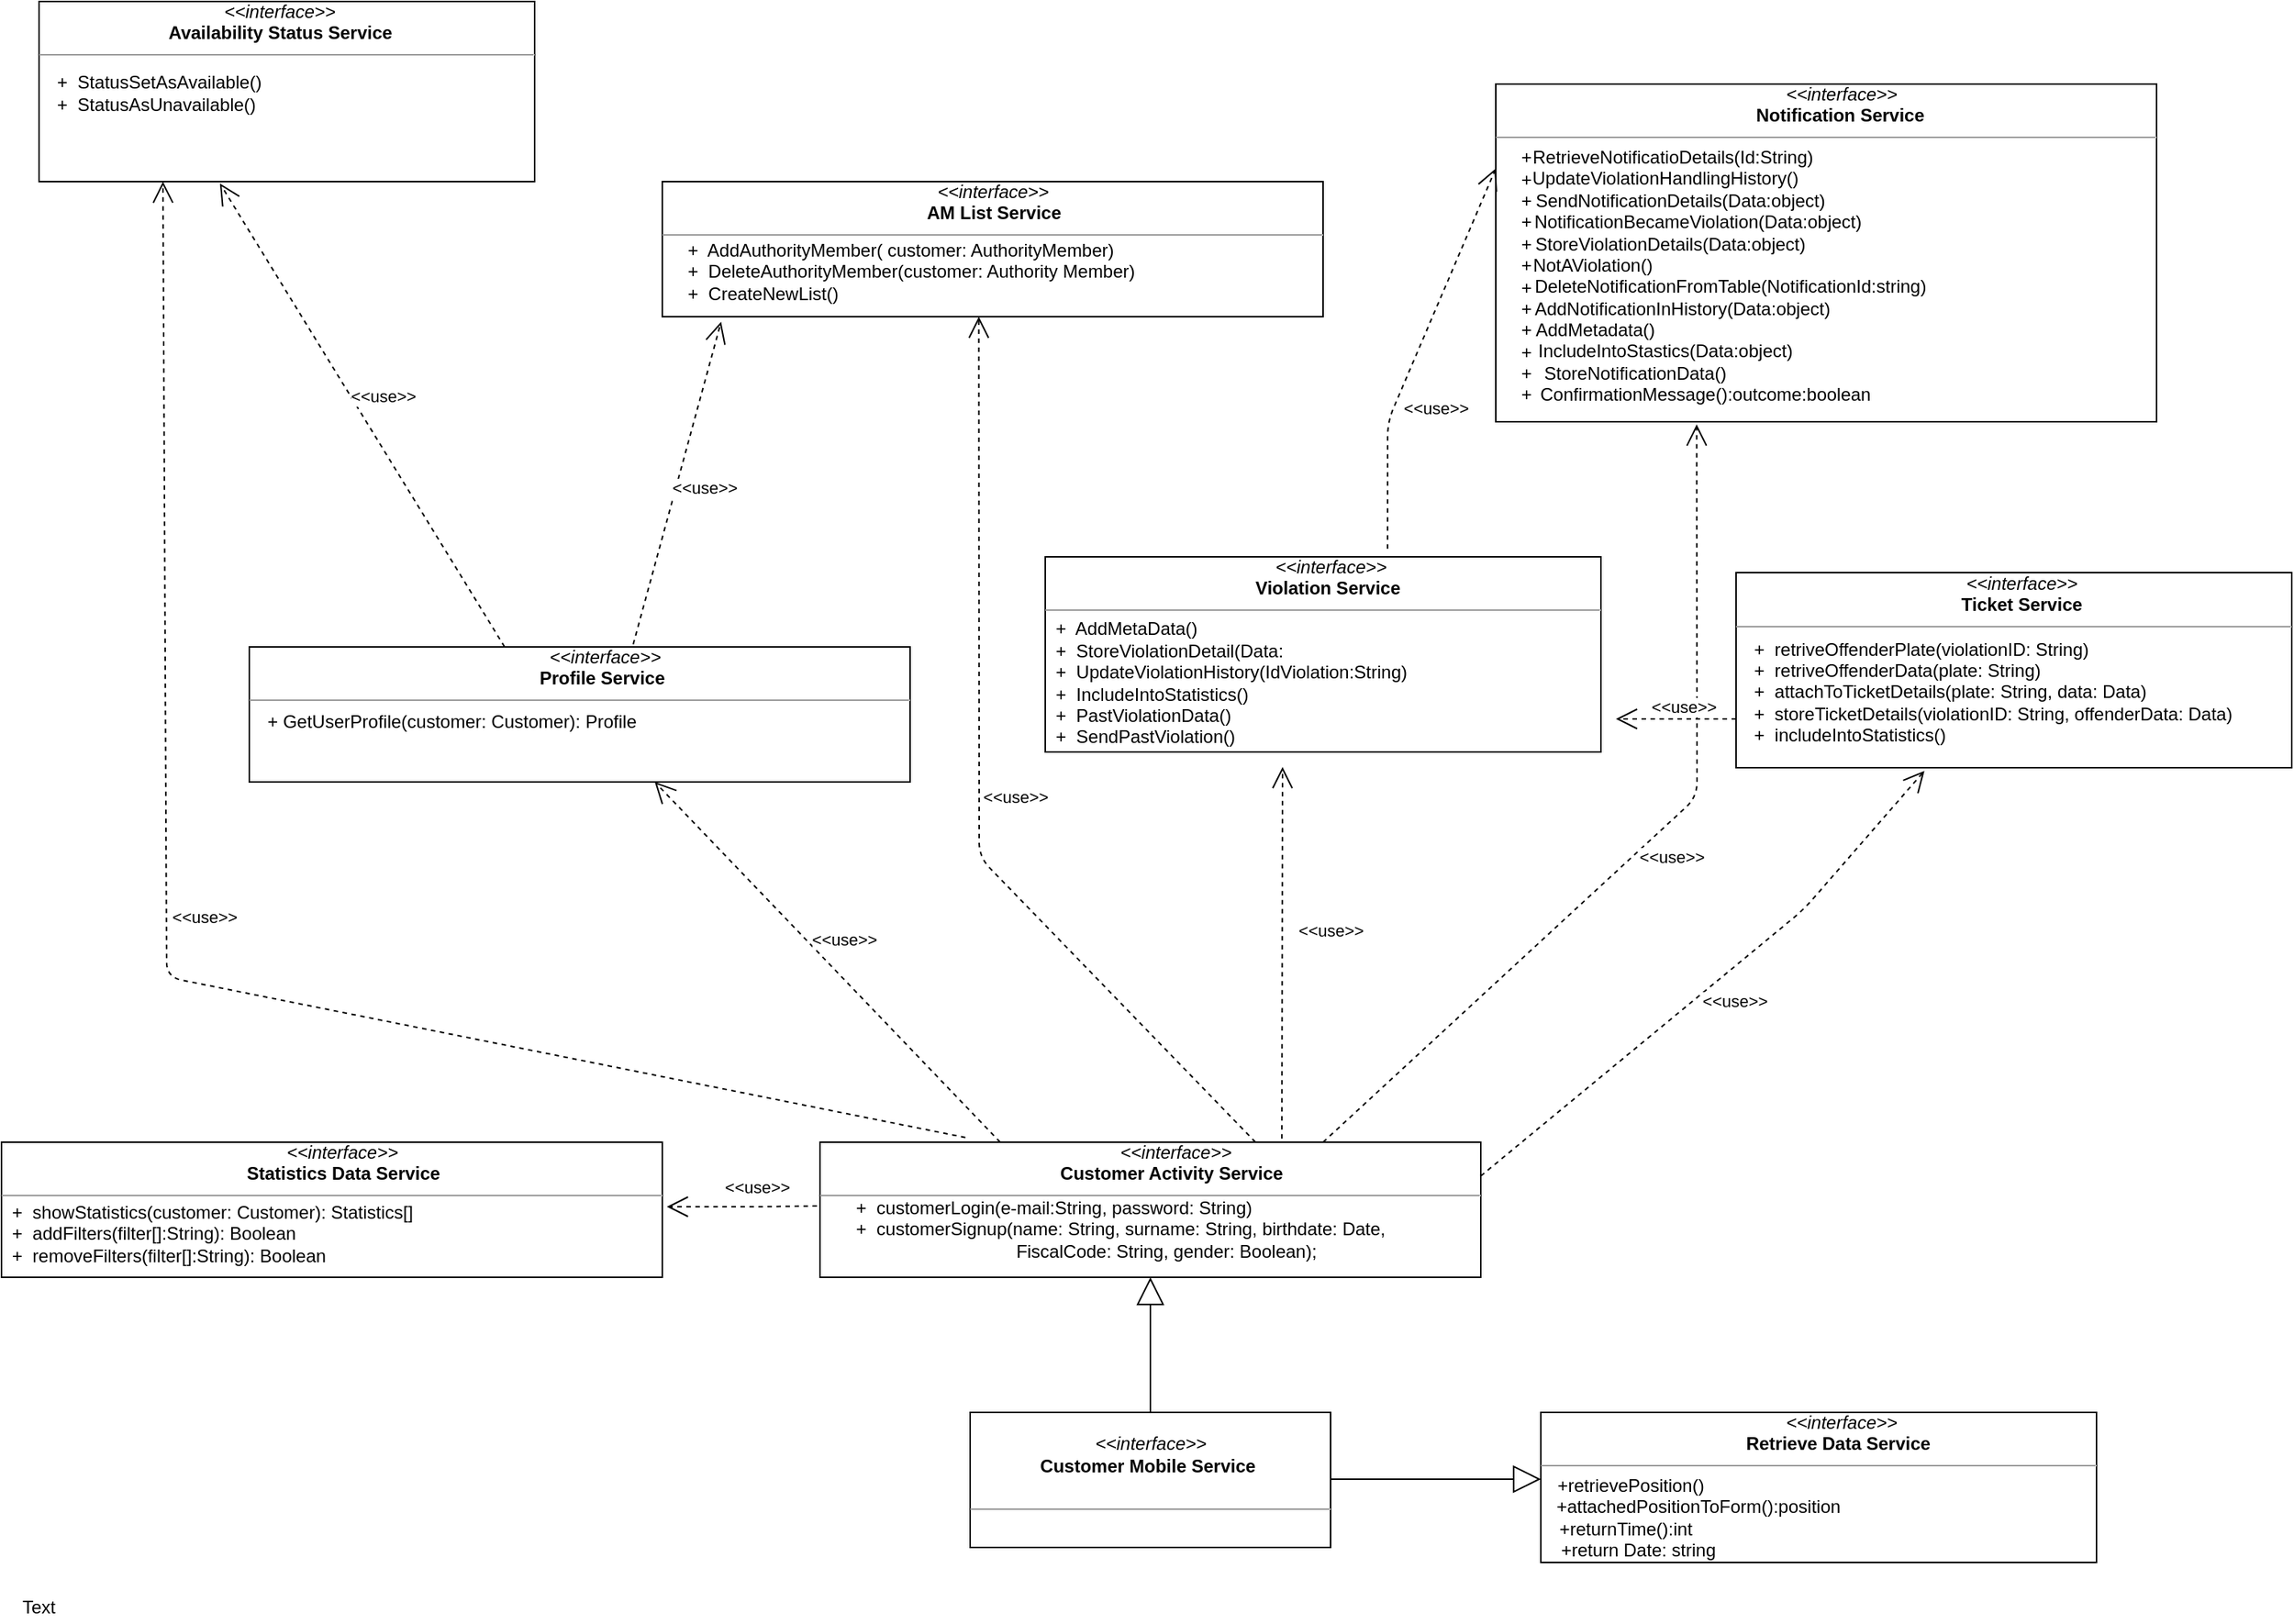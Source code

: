 <mxfile version="12.3.8" type="github" pages="1">
  <diagram id="hzT-zJf1bn0pm19XCcxd" name="Page-1">
    <mxGraphModel dx="530" dy="310" grid="1" gridSize="10" guides="1" tooltips="1" connect="1" arrows="1" fold="1" page="1" pageScale="1" pageWidth="1600" pageHeight="1200" math="0" shadow="0">
      <root>
        <mxCell id="0"/>
        <mxCell id="1" parent="0"/>
        <mxCell id="95mRrkvfIjW2nH1ZT1EB-5" value="&lt;div&gt;&lt;i&gt;&amp;nbsp;&amp;nbsp;&amp;nbsp;&amp;nbsp;&amp;nbsp;&amp;nbsp;&amp;nbsp;&amp;nbsp;&amp;nbsp;&amp;nbsp;&amp;nbsp;&amp;nbsp;&amp;nbsp;&amp;nbsp;&amp;nbsp;&amp;nbsp;&amp;nbsp;&amp;nbsp; &amp;nbsp; &amp;nbsp; &lt;br&gt;&lt;/i&gt;&lt;/div&gt;&lt;div&gt;&lt;i&gt;&amp;nbsp; &amp;nbsp; &amp;nbsp; &amp;nbsp; &amp;nbsp; &amp;nbsp; &amp;nbsp; &amp;nbsp; &amp;nbsp; &amp;nbsp; &amp;nbsp; &amp;nbsp;&amp;nbsp; &amp;lt;&amp;lt;interface&amp;gt;&amp;gt;&lt;/i&gt;&lt;/div&gt;&lt;div&gt;&lt;b&gt;&amp;nbsp;&amp;nbsp;&amp;nbsp;&amp;nbsp;&amp;nbsp;&amp;nbsp;&amp;nbsp;&amp;nbsp;&amp;nbsp;&amp;nbsp;&amp;nbsp;&amp;nbsp;&amp;nbsp; Customer Mobile Service&lt;/b&gt;&lt;br&gt;&lt;/div&gt;&lt;br&gt;&lt;hr size=&quot;1&quot;&gt;" style="verticalAlign=top;align=left;overflow=fill;fontSize=12;fontFamily=Helvetica;html=1;" parent="1" vertex="1">
          <mxGeometry x="670" y="1020" width="240" height="90" as="geometry"/>
        </mxCell>
        <mxCell id="95mRrkvfIjW2nH1ZT1EB-6" value="" style="endArrow=block;endSize=16;endFill=0;html=1;exitX=0.5;exitY=0;exitDx=0;exitDy=0;" parent="1" source="95mRrkvfIjW2nH1ZT1EB-5" target="95mRrkvfIjW2nH1ZT1EB-7" edge="1">
          <mxGeometry width="160" relative="1" as="geometry">
            <mxPoint x="560" y="640" as="sourcePoint"/>
            <mxPoint x="560" y="560" as="targetPoint"/>
          </mxGeometry>
        </mxCell>
        <mxCell id="95mRrkvfIjW2nH1ZT1EB-7" value="&lt;div&gt;&lt;i&gt;&amp;nbsp;&amp;nbsp;&amp;nbsp;&amp;nbsp;&amp;nbsp;&amp;nbsp;&amp;nbsp;&amp;nbsp;&amp;nbsp;&amp;nbsp;&amp;nbsp;&amp;nbsp;&amp;nbsp;&amp;nbsp;&amp;nbsp;&amp;nbsp;&amp;nbsp;&amp;nbsp;&amp;nbsp;&amp;nbsp;&amp;nbsp;&amp;nbsp;&amp;nbsp;&amp;nbsp;&amp;nbsp;&amp;nbsp;&amp;nbsp;&amp;nbsp;&amp;nbsp;&amp;nbsp;&amp;nbsp;&amp;nbsp;&amp;nbsp;&amp;nbsp;&amp;nbsp;&amp;nbsp;&amp;nbsp;&amp;nbsp;&amp;nbsp;&amp;nbsp;&amp;nbsp;&amp;nbsp;&amp;nbsp;&amp;nbsp; &amp;nbsp; &amp;nbsp; &amp;nbsp; &amp;nbsp; &amp;nbsp;&amp;nbsp; &amp;nbsp;&amp;nbsp;&amp;nbsp; &amp;lt;&amp;lt;interface&amp;gt;&amp;gt;&lt;/i&gt;&lt;/div&gt;&lt;div&gt;&lt;b&gt;&amp;nbsp;&amp;nbsp;&amp;nbsp;&amp;nbsp;&amp;nbsp;&amp;nbsp;&amp;nbsp;&amp;nbsp;&amp;nbsp;&amp;nbsp;&amp;nbsp;&amp;nbsp;&amp;nbsp;&amp;nbsp;&amp;nbsp;&amp;nbsp;&amp;nbsp;&amp;nbsp;&amp;nbsp;&amp;nbsp;&amp;nbsp;&amp;nbsp;&amp;nbsp;&amp;nbsp;&amp;nbsp;&amp;nbsp;&amp;nbsp;&amp;nbsp;&amp;nbsp;&amp;nbsp;&amp;nbsp;&amp;nbsp;&amp;nbsp;&amp;nbsp;&amp;nbsp;&amp;nbsp;&amp;nbsp;&amp;nbsp;&amp;nbsp;&amp;nbsp;&amp;nbsp;&amp;nbsp;&amp;nbsp;&amp;nbsp;&amp;nbsp;&amp;nbsp;&amp;nbsp; Customer Activity Service&lt;/b&gt;&lt;/div&gt;&lt;hr size=&quot;1&quot;&gt;" style="verticalAlign=top;align=left;overflow=fill;fontSize=12;fontFamily=Helvetica;html=1;" parent="1" vertex="1">
          <mxGeometry x="570" y="840" width="440" height="90" as="geometry"/>
        </mxCell>
        <mxCell id="95mRrkvfIjW2nH1ZT1EB-11" value="&lt;div align=&quot;left&quot;&gt;+&amp;nbsp; customerLogin(e-mail:String, password: String)&lt;/div&gt;&lt;div align=&quot;left&quot;&gt;+&amp;nbsp; customerSignup(name: String, surname: String, birthdate: Date,&amp;nbsp;&amp;nbsp; &lt;br&gt;&lt;/div&gt;&lt;div align=&quot;left&quot;&gt;&amp;nbsp;&amp;nbsp;&amp;nbsp;&amp;nbsp;&amp;nbsp;&amp;nbsp;&amp;nbsp;&amp;nbsp;&amp;nbsp;&amp;nbsp;&amp;nbsp;&amp;nbsp;&amp;nbsp;&amp;nbsp;&amp;nbsp;&amp;nbsp;&amp;nbsp;&amp;nbsp;&amp;nbsp;&amp;nbsp;&amp;nbsp;&amp;nbsp;&amp;nbsp;&amp;nbsp;&amp;nbsp;&amp;nbsp;&amp;nbsp;&amp;nbsp;&amp;nbsp;&amp;nbsp;&amp;nbsp; FiscalCode: String, gender: Boolean);&lt;br&gt;&lt;/div&gt;" style="text;html=1;strokeColor=none;fillColor=none;align=left;verticalAlign=middle;whiteSpace=wrap;rounded=0;" parent="1" vertex="1">
          <mxGeometry x="592" y="888" width="420" height="20" as="geometry"/>
        </mxCell>
        <mxCell id="95mRrkvfIjW2nH1ZT1EB-12" value="&amp;lt;&amp;lt;use&amp;gt;&amp;gt;" style="endArrow=open;endSize=12;dashed=1;html=1;" parent="1" edge="1">
          <mxGeometry x="0.019" y="-18" width="160" relative="1" as="geometry">
            <mxPoint x="690" y="840" as="sourcePoint"/>
            <mxPoint x="460" y="600" as="targetPoint"/>
            <mxPoint as="offset"/>
          </mxGeometry>
        </mxCell>
        <mxCell id="95mRrkvfIjW2nH1ZT1EB-14" value="&lt;div&gt;&lt;i&gt;&amp;nbsp;&amp;nbsp;&amp;nbsp;&amp;nbsp;&amp;nbsp;&amp;nbsp;&amp;nbsp;&amp;nbsp;&amp;nbsp;&amp;nbsp;&amp;nbsp;&amp;nbsp;&amp;nbsp;&amp;nbsp;&amp;nbsp;&amp;nbsp;&amp;nbsp;&amp;nbsp;&amp;nbsp;&amp;nbsp;&amp;nbsp;&amp;nbsp;&amp;nbsp;&amp;nbsp;&amp;nbsp;&amp;nbsp;&amp;nbsp;&amp;nbsp;&amp;nbsp;&amp;nbsp;&amp;nbsp;&amp;nbsp;&amp;nbsp;&amp;nbsp;&amp;nbsp;&amp;nbsp;&amp;nbsp;&amp;nbsp;&amp;nbsp;&amp;nbsp;&amp;nbsp;&amp;nbsp;&amp;nbsp;&amp;nbsp;&amp;nbsp;&amp;nbsp;&amp;nbsp;&amp;nbsp;&amp;nbsp;&amp;nbsp;&amp;nbsp;&amp;nbsp;&amp;nbsp;&amp;nbsp;&amp;nbsp;&amp;nbsp;&amp;nbsp;&amp;nbsp;&amp;nbsp; &amp;lt;&amp;lt;interface&amp;gt;&amp;gt;&lt;/i&gt;&lt;/div&gt;&lt;div&gt;&lt;b&gt;&amp;nbsp;&amp;nbsp;&amp;nbsp;&amp;nbsp;&amp;nbsp;&amp;nbsp;&amp;nbsp;&amp;nbsp;&amp;nbsp;&amp;nbsp;&amp;nbsp;&amp;nbsp;&amp;nbsp;&amp;nbsp;&amp;nbsp;&amp;nbsp;&amp;nbsp;&amp;nbsp;&amp;nbsp;&amp;nbsp;&amp;nbsp;&amp;nbsp;&amp;nbsp;&amp;nbsp;&amp;nbsp;&amp;nbsp;&amp;nbsp;&amp;nbsp;&amp;nbsp;&amp;nbsp;&amp;nbsp;&amp;nbsp;&amp;nbsp;&amp;nbsp;&amp;nbsp;&amp;nbsp;&amp;nbsp;&amp;nbsp;&amp;nbsp;&amp;nbsp;&amp;nbsp;&amp;nbsp;&amp;nbsp;&amp;nbsp;&amp;nbsp;&amp;nbsp;&amp;nbsp;&amp;nbsp;&amp;nbsp;&amp;nbsp;&amp;nbsp;&amp;nbsp;&amp;nbsp;&amp;nbsp;&amp;nbsp;&amp;nbsp;&amp;nbsp; Profile Service&lt;br&gt;&lt;/b&gt;&lt;/div&gt;&lt;hr size=&quot;1&quot;&gt;" style="verticalAlign=top;align=left;overflow=fill;fontSize=12;fontFamily=Helvetica;html=1;" parent="1" vertex="1">
          <mxGeometry x="190" y="510" width="440" height="90" as="geometry"/>
        </mxCell>
        <mxCell id="95mRrkvfIjW2nH1ZT1EB-16" value="+ GetUserProfile(customer: Customer): Profile" style="text;html=1;strokeColor=none;fillColor=none;align=center;verticalAlign=middle;whiteSpace=wrap;rounded=0;" parent="1" vertex="1">
          <mxGeometry x="130" y="550" width="390" height="20" as="geometry"/>
        </mxCell>
        <mxCell id="95mRrkvfIjW2nH1ZT1EB-17" value="&amp;lt;&amp;lt;use&amp;gt;&amp;gt;" style="endArrow=open;endSize=12;dashed=1;html=1;exitX=0.581;exitY=-0.019;exitDx=0;exitDy=0;exitPerimeter=0;entryX=0.089;entryY=1.038;entryDx=0;entryDy=0;entryPerimeter=0;" parent="1" source="95mRrkvfIjW2nH1ZT1EB-14" target="95mRrkvfIjW2nH1ZT1EB-18" edge="1">
          <mxGeometry x="0.019" y="-18" width="160" relative="1" as="geometry">
            <mxPoint x="480" y="500" as="sourcePoint"/>
            <mxPoint x="610" y="380" as="targetPoint"/>
            <mxPoint as="offset"/>
          </mxGeometry>
        </mxCell>
        <mxCell id="95mRrkvfIjW2nH1ZT1EB-18" value="&lt;div&gt;&lt;i&gt;&amp;nbsp;&amp;nbsp;&amp;nbsp;&amp;nbsp;&amp;nbsp;&amp;nbsp;&amp;nbsp;&amp;nbsp;&amp;nbsp;&amp;nbsp;&amp;nbsp;&amp;nbsp;&amp;nbsp;&amp;nbsp;&amp;nbsp;&amp;nbsp;&amp;nbsp;&amp;nbsp;&amp;nbsp;&amp;nbsp;&amp;nbsp;&amp;nbsp;&amp;nbsp;&amp;nbsp;&amp;nbsp;&amp;nbsp;&amp;nbsp;&amp;nbsp;&amp;nbsp;&amp;nbsp;&amp;nbsp;&amp;nbsp;&amp;nbsp;&amp;nbsp;&amp;nbsp;&amp;nbsp;&amp;nbsp;&amp;nbsp;&amp;nbsp;&amp;nbsp;&amp;nbsp;&amp;nbsp;&amp;nbsp;&amp;nbsp;&amp;nbsp;&amp;nbsp;&amp;nbsp;&amp;nbsp;&amp;nbsp;&amp;nbsp;&amp;nbsp;&amp;nbsp;&amp;nbsp;&amp;nbsp; &amp;lt;&amp;lt;interface&amp;gt;&amp;gt;&lt;/i&gt;&lt;/div&gt;&lt;div&gt;&lt;b&gt;&amp;nbsp;&amp;nbsp;&amp;nbsp;&amp;nbsp;&amp;nbsp;&amp;nbsp;&amp;nbsp;&amp;nbsp;&amp;nbsp;&amp;nbsp;&amp;nbsp;&amp;nbsp;&amp;nbsp;&amp;nbsp;&amp;nbsp;&amp;nbsp;&amp;nbsp;&amp;nbsp;&amp;nbsp;&amp;nbsp;&amp;nbsp;&amp;nbsp;&amp;nbsp;&amp;nbsp;&amp;nbsp;&amp;nbsp;&amp;nbsp;&amp;nbsp;&amp;nbsp;&amp;nbsp;&amp;nbsp;&amp;nbsp;&amp;nbsp;&amp;nbsp;&amp;nbsp;&amp;nbsp;&amp;nbsp;&amp;nbsp;&amp;nbsp;&amp;nbsp;&amp;nbsp;&amp;nbsp;&amp;nbsp;&amp;nbsp;&amp;nbsp;&amp;nbsp;&amp;nbsp;&amp;nbsp;&amp;nbsp;&amp;nbsp;&amp;nbsp;&amp;nbsp; AM List Service&lt;br&gt;&lt;/b&gt;&lt;/div&gt;&lt;hr size=&quot;1&quot;&gt;" style="verticalAlign=top;align=left;overflow=fill;fontSize=12;fontFamily=Helvetica;html=1;" parent="1" vertex="1">
          <mxGeometry x="465" y="200" width="440" height="90" as="geometry"/>
        </mxCell>
        <mxCell id="95mRrkvfIjW2nH1ZT1EB-19" value="&amp;lt;&amp;lt;use&amp;gt;&amp;gt;" style="endArrow=open;endSize=12;dashed=1;html=1;entryX=0.479;entryY=1;entryDx=0;entryDy=0;entryPerimeter=0;" parent="1" target="95mRrkvfIjW2nH1ZT1EB-18" edge="1">
          <mxGeometry x="-0.153" y="-47" width="160" relative="1" as="geometry">
            <mxPoint x="860" y="840" as="sourcePoint"/>
            <mxPoint x="630" y="599.5" as="targetPoint"/>
            <mxPoint x="-23" y="-40" as="offset"/>
            <Array as="points">
              <mxPoint x="676" y="650"/>
            </Array>
          </mxGeometry>
        </mxCell>
        <mxCell id="95mRrkvfIjW2nH1ZT1EB-21" value="&lt;div align=&quot;left&quot;&gt;+&amp;nbsp; AddAuthorityMember( customer: AuthorityMember)&lt;/div&gt;&lt;div align=&quot;left&quot;&gt;+&amp;nbsp; DeleteAuthorityMember(customer: Authority Member)&lt;/div&gt;&lt;div align=&quot;left&quot;&gt;+&amp;nbsp; CreateNewList()&amp;nbsp;&amp;nbsp;&amp;nbsp;&amp;nbsp;&amp;nbsp;&amp;nbsp;&amp;nbsp;&amp;nbsp;&amp;nbsp;&amp;nbsp;&amp;nbsp;&amp;nbsp;&amp;nbsp;&amp;nbsp;&amp;nbsp;&amp;nbsp;&amp;nbsp;&amp;nbsp;&amp;nbsp;&amp;nbsp;&amp;nbsp;&amp;nbsp;&amp;nbsp;&amp;nbsp;&amp;nbsp;&amp;nbsp;&amp;nbsp;&amp;nbsp;&amp;nbsp;&amp;nbsp;&amp;nbsp;&amp;nbsp;&amp;nbsp;&amp;nbsp;&amp;nbsp;&amp;nbsp;&amp;nbsp;&amp;nbsp;&amp;nbsp;&amp;nbsp;&amp;nbsp;&amp;nbsp;&amp;nbsp;&amp;nbsp;&amp;nbsp;&amp;nbsp;&amp;nbsp;&amp;nbsp;&amp;nbsp;&amp;nbsp;&amp;nbsp;&amp;nbsp;&amp;nbsp; &lt;br&gt; &lt;/div&gt;" style="text;html=1;strokeColor=none;fillColor=none;align=left;verticalAlign=middle;whiteSpace=wrap;rounded=0;" parent="1" vertex="1">
          <mxGeometry x="480" y="240" width="350" height="40" as="geometry"/>
        </mxCell>
        <mxCell id="95mRrkvfIjW2nH1ZT1EB-22" value="&amp;lt;&amp;lt;use&amp;gt;&amp;gt;" style="endArrow=open;endSize=12;dashed=1;html=1;entryX=0.304;entryY=1.008;entryDx=0;entryDy=0;entryPerimeter=0;" parent="1" target="95mRrkvfIjW2nH1ZT1EB-23" edge="1">
          <mxGeometry x="0.019" y="-18" width="160" relative="1" as="geometry">
            <mxPoint x="905" y="840" as="sourcePoint"/>
            <mxPoint x="960" y="600" as="targetPoint"/>
            <mxPoint as="offset"/>
            <Array as="points">
              <mxPoint x="1154" y="610"/>
            </Array>
          </mxGeometry>
        </mxCell>
        <mxCell id="95mRrkvfIjW2nH1ZT1EB-23" value="&lt;div&gt;&lt;i&gt;&amp;nbsp;&amp;nbsp;&amp;nbsp;&amp;nbsp;&amp;nbsp;&amp;nbsp;&amp;nbsp;&amp;nbsp;&amp;nbsp;&amp;nbsp;&amp;nbsp;&amp;nbsp;&amp;nbsp;&amp;nbsp;&amp;nbsp;&amp;nbsp;&amp;nbsp;&amp;nbsp;&amp;nbsp;&amp;nbsp;&amp;nbsp;&amp;nbsp;&amp;nbsp;&amp;nbsp;&amp;nbsp;&amp;nbsp;&amp;nbsp;&amp;nbsp;&amp;nbsp;&amp;nbsp;&amp;nbsp;&amp;nbsp;&amp;nbsp;&amp;nbsp;&amp;nbsp;&amp;nbsp;&amp;nbsp;&amp;nbsp;&amp;nbsp;&amp;nbsp;&amp;nbsp;&amp;nbsp;&amp;nbsp;&amp;nbsp;&amp;nbsp;&amp;nbsp;&amp;nbsp;&amp;nbsp;&amp;nbsp;&amp;nbsp;&amp;nbsp;&amp;nbsp;&amp;nbsp;&amp;nbsp;&amp;nbsp;&amp;nbsp;&amp;nbsp; &amp;lt;&amp;lt;interface&amp;gt;&amp;gt;&lt;/i&gt;&lt;/div&gt;&lt;div&gt;&lt;b&gt;&amp;nbsp;&amp;nbsp;&amp;nbsp;&amp;nbsp;&amp;nbsp;&amp;nbsp;&amp;nbsp;&amp;nbsp;&amp;nbsp;&amp;nbsp;&amp;nbsp;&amp;nbsp;&amp;nbsp;&amp;nbsp;&amp;nbsp;&amp;nbsp;&amp;nbsp;&amp;nbsp;&amp;nbsp;&amp;nbsp;&amp;nbsp;&amp;nbsp;&amp;nbsp;&amp;nbsp;&amp;nbsp;&amp;nbsp;&amp;nbsp;&amp;nbsp;&amp;nbsp;&amp;nbsp;&amp;nbsp;&amp;nbsp;&amp;nbsp;&amp;nbsp;&amp;nbsp;&amp;nbsp;&amp;nbsp;&amp;nbsp;&amp;nbsp;&amp;nbsp;&amp;nbsp;&amp;nbsp;&amp;nbsp;&amp;nbsp;&amp;nbsp;&amp;nbsp;&amp;nbsp;&amp;nbsp;&amp;nbsp;&amp;nbsp;&amp;nbsp; Notification Service&lt;br&gt;&lt;/b&gt;&lt;/div&gt;&lt;hr size=&quot;1&quot;&gt;" style="verticalAlign=top;align=left;overflow=fill;fontSize=12;fontFamily=Helvetica;html=1;" parent="1" vertex="1">
          <mxGeometry x="1020" y="135" width="440" height="225" as="geometry"/>
        </mxCell>
        <mxCell id="95mRrkvfIjW2nH1ZT1EB-25" value="&lt;div&gt;&amp;nbsp;&amp;nbsp; RetrieveNotificatioDetails(Id:String)&lt;/div&gt;&lt;div&gt;&amp;nbsp;&amp;nbsp; UpdateViolationHandlingHistory()&amp;nbsp;&amp;nbsp;&amp;nbsp; &lt;br&gt;&lt;/div&gt;&lt;div&gt;&amp;nbsp;&amp;nbsp;&amp;nbsp;&amp;nbsp;&amp;nbsp; SendNotificationDetails(Data:object)&lt;/div&gt;&lt;div&gt;&amp;nbsp;&amp;nbsp;&amp;nbsp;&amp;nbsp;&amp;nbsp;&amp;nbsp;&amp;nbsp;&amp;nbsp;&amp;nbsp;&amp;nbsp;&amp;nbsp;&amp;nbsp; NotificationBecameViolation(Data:object)&lt;/div&gt;&lt;div&gt;&amp;nbsp;&amp;nbsp;&amp;nbsp;&amp;nbsp;&amp;nbsp; StoreViolationDetails(Data:object)&amp;nbsp;&amp;nbsp;&amp;nbsp;&amp;nbsp; &lt;br&gt;&lt;/div&gt;&lt;div&gt;&amp;nbsp;&amp;nbsp; NotAViolation() &amp;nbsp; &amp;nbsp; &amp;nbsp; &amp;nbsp; &amp;nbsp; &amp;nbsp; &amp;nbsp; &amp;nbsp; &amp;nbsp; &amp;nbsp; &amp;nbsp; &amp;nbsp; &amp;nbsp; &amp;nbsp; &amp;nbsp;&amp;nbsp;&amp;nbsp; &lt;br&gt;&lt;/div&gt;&lt;div&gt;&amp;nbsp;&amp;nbsp;&amp;nbsp;&amp;nbsp;&amp;nbsp;&amp;nbsp;&amp;nbsp;&amp;nbsp;&amp;nbsp;&amp;nbsp;&amp;nbsp;&amp;nbsp;&amp;nbsp;&amp;nbsp;&amp;nbsp;&amp;nbsp;&amp;nbsp;&amp;nbsp;&amp;nbsp;&amp;nbsp;&amp;nbsp;&amp;nbsp;&amp;nbsp;&amp;nbsp;&amp;nbsp; DeleteNotificationFromTable(NotificationId:string) &lt;br&gt;&lt;/div&gt;&lt;div&gt;&amp;nbsp;&amp;nbsp;&amp;nbsp;&amp;nbsp;&amp;nbsp;&amp;nbsp; AddNotificationInHistory(Data:object)&lt;/div&gt;&lt;div&gt;&amp;nbsp;AddMetadata() &amp;nbsp; &amp;nbsp; &amp;nbsp; &amp;nbsp; &amp;nbsp; &amp;nbsp; &amp;nbsp; &amp;nbsp; &amp;nbsp; &amp;nbsp; &amp;nbsp; &amp;nbsp; &amp;nbsp; &amp;nbsp;&amp;nbsp; &lt;br&gt;&lt;/div&gt;&lt;div&gt;IncludeIntoStastics(Data:object)&lt;/div&gt;&lt;div&gt;StoreNotificationData() &amp;nbsp;&amp;nbsp;&amp;nbsp;&amp;nbsp;&amp;nbsp;&amp;nbsp;&amp;nbsp;&amp;nbsp;&amp;nbsp;&amp;nbsp;&amp;nbsp; &lt;br&gt;&lt;/div&gt;&lt;div&gt;&amp;nbsp;&amp;nbsp;&amp;nbsp;&amp;nbsp;&amp;nbsp;&amp;nbsp;&amp;nbsp;&amp;nbsp;&amp;nbsp;&amp;nbsp;&amp;nbsp;&amp;nbsp;&amp;nbsp;&amp;nbsp;&amp;nbsp; ConfirmationMessage():outcome:boolean&lt;br&gt;&lt;/div&gt;&lt;div&gt;&lt;br&gt;&lt;/div&gt;" style="text;html=1;strokeColor=none;fillColor=none;align=center;verticalAlign=middle;whiteSpace=wrap;rounded=0;" parent="1" vertex="1">
          <mxGeometry x="938" y="260" width="390" height="20" as="geometry"/>
        </mxCell>
        <mxCell id="95mRrkvfIjW2nH1ZT1EB-29" value="" style="endArrow=block;endSize=16;endFill=0;html=1;exitX=0.5;exitY=0;exitDx=0;exitDy=0;" parent="1" edge="1">
          <mxGeometry width="160" relative="1" as="geometry">
            <mxPoint x="909.5" y="1064.5" as="sourcePoint"/>
            <mxPoint x="1050" y="1064.5" as="targetPoint"/>
          </mxGeometry>
        </mxCell>
        <mxCell id="95mRrkvfIjW2nH1ZT1EB-30" value="&lt;div&gt;&lt;i&gt;&amp;nbsp;&amp;nbsp;&amp;nbsp;&amp;nbsp;&amp;nbsp;&amp;nbsp;&amp;nbsp;&amp;nbsp;&amp;nbsp;&amp;nbsp;&amp;nbsp;&amp;nbsp;&amp;nbsp;&amp;nbsp;&amp;nbsp;&amp;nbsp;&amp;nbsp;&amp;nbsp;&amp;nbsp;&amp;nbsp;&amp;nbsp;&amp;nbsp;&amp;nbsp;&amp;nbsp;&amp;nbsp;&amp;nbsp;&amp;nbsp;&amp;nbsp;&amp;nbsp;&amp;nbsp;&amp;nbsp;&amp;nbsp;&amp;nbsp;&amp;nbsp;&amp;nbsp;&amp;nbsp;&amp;nbsp;&amp;nbsp;&amp;nbsp;&amp;nbsp; &amp;nbsp;&amp;nbsp; &amp;nbsp;&amp;nbsp;&amp;nbsp;&amp;nbsp; &amp;lt;&amp;lt;interface&amp;gt;&amp;gt;&lt;/i&gt;&lt;/div&gt;&lt;div&gt;&lt;b&gt;&amp;nbsp;&amp;nbsp;&amp;nbsp;&amp;nbsp;&amp;nbsp;&amp;nbsp;&amp;nbsp;&amp;nbsp;&amp;nbsp;&amp;nbsp;&amp;nbsp;&amp;nbsp; &amp;nbsp; &amp;nbsp; &amp;nbsp; &amp;nbsp; &amp;nbsp; &amp;nbsp;&amp;nbsp;&amp;nbsp;&amp;nbsp;&amp;nbsp;&amp;nbsp;&amp;nbsp;&amp;nbsp;&amp;nbsp;&amp;nbsp;&amp;nbsp;&amp;nbsp;&amp;nbsp;&amp;nbsp;&amp;nbsp;&amp;nbsp;&amp;nbsp; Retrieve Data Service&lt;/b&gt;&lt;/div&gt;&lt;hr size=&quot;1&quot;&gt;" style="verticalAlign=top;align=left;overflow=fill;fontSize=12;fontFamily=Helvetica;html=1;" parent="1" vertex="1">
          <mxGeometry x="1050" y="1020" width="370" height="100" as="geometry"/>
        </mxCell>
        <mxCell id="95mRrkvfIjW2nH1ZT1EB-31" value="&lt;div&gt;+retrievePosition()&amp;nbsp;&amp;nbsp;&amp;nbsp;&amp;nbsp;&amp;nbsp;&amp;nbsp;&amp;nbsp;&amp;nbsp;&amp;nbsp;&amp;nbsp;&amp;nbsp;&amp;nbsp;&amp;nbsp;&amp;nbsp;&amp;nbsp;&amp;nbsp;&amp;nbsp;&amp;nbsp;&amp;nbsp;&amp;nbsp;&amp;nbsp;&amp;nbsp;&amp;nbsp;&amp;nbsp;&amp;nbsp;&amp;nbsp;&amp;nbsp; &lt;br&gt;&lt;/div&gt;&lt;div&gt;+attachedPositionToForm():position&lt;/div&gt;&lt;div&gt;+returnTime():int&amp;nbsp;&amp;nbsp;&amp;nbsp;&amp;nbsp;&amp;nbsp;&amp;nbsp;&amp;nbsp;&amp;nbsp;&amp;nbsp;&amp;nbsp;&amp;nbsp;&amp;nbsp;&amp;nbsp;&amp;nbsp;&amp;nbsp;&amp;nbsp;&amp;nbsp;&amp;nbsp;&amp;nbsp;&amp;nbsp;&amp;nbsp;&amp;nbsp;&amp;nbsp;&amp;nbsp;&amp;nbsp;&amp;nbsp;&amp;nbsp;&amp;nbsp;&amp;nbsp; &lt;br&gt;&lt;/div&gt;&lt;div&gt;+return Date: string&amp;nbsp;&amp;nbsp;&amp;nbsp;&amp;nbsp;&amp;nbsp;&amp;nbsp;&amp;nbsp;&amp;nbsp;&amp;nbsp;&amp;nbsp;&amp;nbsp;&amp;nbsp;&amp;nbsp;&amp;nbsp;&amp;nbsp;&amp;nbsp;&amp;nbsp;&amp;nbsp;&amp;nbsp;&amp;nbsp;&amp;nbsp;&amp;nbsp;&amp;nbsp;&amp;nbsp; &lt;br&gt;&lt;/div&gt;" style="text;html=1;strokeColor=none;fillColor=none;align=center;verticalAlign=middle;whiteSpace=wrap;rounded=0;" parent="1" vertex="1">
          <mxGeometry x="990" y="1080" width="330" height="20" as="geometry"/>
        </mxCell>
        <mxCell id="95mRrkvfIjW2nH1ZT1EB-33" value="&lt;div&gt;&lt;i&gt;&amp;nbsp;&amp;nbsp;&amp;nbsp;&amp;nbsp;&amp;nbsp;&amp;nbsp;&amp;nbsp;&amp;nbsp;&amp;nbsp;&amp;nbsp;&amp;nbsp;&amp;nbsp;&amp;nbsp;&amp;nbsp;&amp;nbsp;&amp;nbsp;&amp;nbsp;&amp;nbsp;&amp;nbsp;&amp;nbsp;&amp;nbsp;&amp;nbsp;&amp;nbsp;&amp;nbsp;&amp;nbsp;&amp;nbsp;&amp;nbsp;&amp;nbsp;&amp;nbsp;&amp;nbsp;&amp;nbsp;&amp;nbsp;&amp;nbsp;&amp;nbsp;&amp;nbsp;&amp;nbsp;&amp;nbsp;&amp;nbsp;&amp;nbsp;&amp;nbsp;&amp;nbsp;&amp;nbsp;&amp;nbsp;&amp;nbsp;&amp;nbsp; &amp;lt;&amp;lt;interface&amp;gt;&amp;gt;&lt;/i&gt;&lt;/div&gt;&lt;div&gt;&lt;b&gt;&amp;nbsp;&amp;nbsp;&amp;nbsp;&amp;nbsp;&amp;nbsp;&amp;nbsp;&amp;nbsp;&amp;nbsp;&amp;nbsp;&amp;nbsp;&amp;nbsp;&amp;nbsp; &amp;nbsp; &amp;nbsp; &amp;nbsp; &amp;nbsp; &amp;nbsp; &amp;nbsp; &amp;nbsp; &amp;nbsp; &amp;nbsp; &amp;nbsp; &amp;nbsp; &amp;nbsp;&amp;nbsp; &amp;nbsp;&amp;nbsp;&amp;nbsp; Violation Service&lt;/b&gt;&lt;/div&gt;&lt;hr size=&quot;1&quot;&gt;" style="verticalAlign=top;align=left;overflow=fill;fontSize=12;fontFamily=Helvetica;html=1;" parent="1" vertex="1">
          <mxGeometry x="720" y="450" width="370" height="130" as="geometry"/>
        </mxCell>
        <mxCell id="95mRrkvfIjW2nH1ZT1EB-40" value="&amp;lt;&amp;lt;use&amp;gt;&amp;gt;" style="endArrow=open;endSize=12;dashed=1;html=1;entryX=0;entryY=0.25;entryDx=0;entryDy=0;exitX=0.616;exitY=-0.041;exitDx=0;exitDy=0;exitPerimeter=0;" parent="1" source="95mRrkvfIjW2nH1ZT1EB-33" target="95mRrkvfIjW2nH1ZT1EB-23" edge="1">
          <mxGeometry x="-0.218" y="-26" width="160" relative="1" as="geometry">
            <mxPoint x="790" y="450" as="sourcePoint"/>
            <mxPoint x="1105.12" y="151.76" as="targetPoint"/>
            <mxPoint y="-1" as="offset"/>
            <Array as="points">
              <mxPoint x="948" y="360"/>
            </Array>
          </mxGeometry>
        </mxCell>
        <mxCell id="95mRrkvfIjW2nH1ZT1EB-41" value="&lt;div align=&quot;left&quot;&gt;+&amp;nbsp; AddMetaData()&amp;nbsp;&amp;nbsp;&amp;nbsp;&amp;nbsp;&amp;nbsp;&amp;nbsp;&amp;nbsp;&amp;nbsp;&amp;nbsp;&amp;nbsp;&amp;nbsp;&amp;nbsp;&amp;nbsp;&amp;nbsp;&amp;nbsp;&amp;nbsp;&amp;nbsp;&amp;nbsp;&amp;nbsp;&amp;nbsp;&amp;nbsp;&amp;nbsp;&amp;nbsp;&amp;nbsp;&amp;nbsp;&amp;nbsp;&amp;nbsp; &lt;br&gt;&lt;/div&gt;&lt;div align=&quot;left&quot;&gt;+&amp;nbsp; StoreViolationDetail(Data:&lt;/div&gt;&lt;div align=&quot;left&quot;&gt;+&amp;nbsp; UpdateViolationHistory(IdViolation:String)&lt;/div&gt;&lt;div align=&quot;left&quot;&gt;+&amp;nbsp; IncludeIntoStatistics()&amp;nbsp;&amp;nbsp;&amp;nbsp;&amp;nbsp;&amp;nbsp;&amp;nbsp;&amp;nbsp;&amp;nbsp;&amp;nbsp;&amp;nbsp;&amp;nbsp;&amp;nbsp;&amp;nbsp;&amp;nbsp;&amp;nbsp;&amp;nbsp;&amp;nbsp;&amp;nbsp;&amp;nbsp;&amp;nbsp;&amp;nbsp;&amp;nbsp; &lt;br&gt;&lt;/div&gt;&lt;div align=&quot;left&quot;&gt;+&amp;nbsp; PastViolationData()&amp;nbsp;&amp;nbsp;&amp;nbsp;&amp;nbsp;&amp;nbsp;&amp;nbsp;&amp;nbsp;&amp;nbsp;&amp;nbsp;&amp;nbsp;&amp;nbsp;&amp;nbsp;&amp;nbsp;&amp;nbsp;&amp;nbsp;&amp;nbsp;&amp;nbsp;&amp;nbsp;&amp;nbsp;&amp;nbsp;&amp;nbsp;&amp;nbsp; &lt;br&gt;&lt;/div&gt;&lt;div align=&quot;left&quot;&gt;+&amp;nbsp; SendPastViolation() &amp;nbsp;&amp;nbsp;&amp;nbsp;&amp;nbsp;&amp;nbsp;&amp;nbsp;&amp;nbsp;&amp;nbsp;&amp;nbsp;&amp;nbsp;&amp;nbsp;&amp;nbsp;&amp;nbsp;&amp;nbsp;&amp;nbsp;&amp;nbsp;&amp;nbsp;&amp;nbsp;&amp;nbsp;&amp;nbsp; &lt;br&gt;&lt;/div&gt;" style="text;html=1;strokeColor=none;fillColor=none;align=left;verticalAlign=middle;whiteSpace=wrap;rounded=0;" parent="1" vertex="1">
          <mxGeometry x="725" y="529" width="390" height="9" as="geometry"/>
        </mxCell>
        <mxCell id="95mRrkvfIjW2nH1ZT1EB-43" value="&amp;lt;&amp;lt;use&amp;gt;&amp;gt;" style="endArrow=open;endSize=12;dashed=1;html=1;exitX=0.699;exitY=-0.026;exitDx=0;exitDy=0;exitPerimeter=0;" parent="1" source="95mRrkvfIjW2nH1ZT1EB-7" edge="1">
          <mxGeometry x="0.112" y="-32" width="160" relative="1" as="geometry">
            <mxPoint x="1080" y="820" as="sourcePoint"/>
            <mxPoint x="878" y="590" as="targetPoint"/>
            <mxPoint y="-1" as="offset"/>
          </mxGeometry>
        </mxCell>
        <mxCell id="95mRrkvfIjW2nH1ZT1EB-44" value="&lt;div&gt;&lt;i&gt;&amp;nbsp;&amp;nbsp;&amp;nbsp;&amp;nbsp;&amp;nbsp;&amp;nbsp;&amp;nbsp;&amp;nbsp;&amp;nbsp;&amp;nbsp;&amp;nbsp;&amp;nbsp;&amp;nbsp;&amp;nbsp;&amp;nbsp;&amp;nbsp;&amp;nbsp;&amp;nbsp;&amp;nbsp;&amp;nbsp;&amp;nbsp;&amp;nbsp;&amp;nbsp;&amp;nbsp;&amp;nbsp;&amp;nbsp;&amp;nbsp;&amp;nbsp;&amp;nbsp;&amp;nbsp;&amp;nbsp;&amp;nbsp;&amp;nbsp;&amp;nbsp;&amp;nbsp;&amp;nbsp; &amp;lt;&amp;lt;interface&amp;gt;&amp;gt;&lt;/i&gt;&lt;/div&gt;&lt;div&gt;&lt;b&gt;&amp;nbsp;&amp;nbsp;&amp;nbsp;&amp;nbsp;&amp;nbsp;&amp;nbsp;&amp;nbsp;&amp;nbsp;&amp;nbsp;&amp;nbsp;&amp;nbsp;&amp;nbsp;&amp;nbsp;&amp;nbsp;&amp;nbsp;&amp;nbsp;&amp;nbsp;&amp;nbsp;&amp;nbsp;&amp;nbsp;&amp;nbsp;&amp;nbsp;&amp;nbsp;&amp;nbsp;&amp;nbsp; Availability Status Service&lt;br&gt;&lt;/b&gt;&lt;/div&gt;&lt;hr size=&quot;1&quot;&gt;" style="verticalAlign=top;align=left;overflow=fill;fontSize=12;fontFamily=Helvetica;html=1;" parent="1" vertex="1">
          <mxGeometry x="50" y="80" width="330" height="120" as="geometry"/>
        </mxCell>
        <mxCell id="95mRrkvfIjW2nH1ZT1EB-45" value="&lt;div align=&quot;left&quot;&gt;+&amp;nbsp; StatusSetAsAvailable() &lt;br&gt;&lt;/div&gt;&lt;div align=&quot;left&quot;&gt;+&amp;nbsp; StatusAsUnavailable()&amp;nbsp;&amp;nbsp; &lt;br&gt;&lt;/div&gt;" style="text;html=1;strokeColor=none;fillColor=none;align=left;verticalAlign=middle;whiteSpace=wrap;rounded=0;" parent="1" vertex="1">
          <mxGeometry x="60" y="136" width="260" height="9" as="geometry"/>
        </mxCell>
        <mxCell id="95mRrkvfIjW2nH1ZT1EB-46" value="&amp;lt;&amp;lt;use&amp;gt;&amp;gt;" style="endArrow=open;endSize=12;dashed=1;html=1;entryX=0.25;entryY=1;entryDx=0;entryDy=0;exitX=0.22;exitY=-0.035;exitDx=0;exitDy=0;exitPerimeter=0;" parent="1" source="95mRrkvfIjW2nH1ZT1EB-7" target="95mRrkvfIjW2nH1ZT1EB-44" edge="1">
          <mxGeometry x="-0.019" y="-44" width="160" relative="1" as="geometry">
            <mxPoint x="1010" y="895.0" as="sourcePoint"/>
            <mxPoint x="1338.76" y="586.68" as="targetPoint"/>
            <mxPoint as="offset"/>
            <Array as="points">
              <mxPoint x="135" y="730"/>
            </Array>
          </mxGeometry>
        </mxCell>
        <mxCell id="95mRrkvfIjW2nH1ZT1EB-47" value="&amp;lt;&amp;lt;use&amp;gt;&amp;gt;" style="endArrow=open;endSize=12;dashed=1;html=1;entryX=0.365;entryY=1.01;entryDx=0;entryDy=0;entryPerimeter=0;" parent="1" target="95mRrkvfIjW2nH1ZT1EB-44" edge="1">
          <mxGeometry x="0.019" y="-18" width="160" relative="1" as="geometry">
            <mxPoint x="360" y="510.0" as="sourcePoint"/>
            <mxPoint x="130" y="270" as="targetPoint"/>
            <mxPoint as="offset"/>
          </mxGeometry>
        </mxCell>
        <mxCell id="95mRrkvfIjW2nH1ZT1EB-52" value="&lt;div&gt;&lt;i&gt;&amp;nbsp;&amp;nbsp;&amp;nbsp;&amp;nbsp;&amp;nbsp;&amp;nbsp;&amp;nbsp;&amp;nbsp;&amp;nbsp;&amp;nbsp;&amp;nbsp;&amp;nbsp;&amp;nbsp;&amp;nbsp;&amp;nbsp;&amp;nbsp; &amp;nbsp; &amp;nbsp; &amp;nbsp; &amp;nbsp; &amp;nbsp; &amp;nbsp; &amp;nbsp; &amp;nbsp;&amp;nbsp; &amp;nbsp;&amp;nbsp;&amp;nbsp;&amp;nbsp;&amp;nbsp;&amp;nbsp;&amp;nbsp;&amp;nbsp;&amp;nbsp;&amp;nbsp;&amp;nbsp; &amp;lt;&amp;lt;interface&amp;gt;&amp;gt;&lt;/i&gt;&lt;/div&gt;&lt;div&gt;&amp;nbsp; &amp;nbsp; &amp;nbsp; &amp;nbsp; &amp;nbsp; &amp;nbsp; &amp;nbsp; &amp;nbsp;&lt;b&gt; &amp;nbsp; &amp;nbsp;&amp;nbsp;&amp;nbsp;&amp;nbsp;&amp;nbsp;&amp;nbsp;&amp;nbsp;&amp;nbsp;&amp;nbsp;&amp;nbsp; &amp;nbsp; &amp;nbsp; &amp;nbsp; &amp;nbsp; &amp;nbsp; &amp;nbsp;&amp;nbsp;&amp;nbsp;&amp;nbsp;&amp;nbsp; Ticket Service&lt;/b&gt;&lt;/div&gt;&lt;hr size=&quot;1&quot;&gt;" style="verticalAlign=top;align=left;overflow=fill;fontSize=12;fontFamily=Helvetica;html=1;" parent="1" vertex="1">
          <mxGeometry x="1180" y="460.5" width="370" height="130" as="geometry"/>
        </mxCell>
        <mxCell id="95mRrkvfIjW2nH1ZT1EB-53" value="&amp;lt;&amp;lt;use&amp;gt;&amp;gt;" style="endArrow=open;endSize=12;dashed=1;html=1;entryX=0.339;entryY=1.016;entryDx=0;entryDy=0;entryPerimeter=0;exitX=1;exitY=0.25;exitDx=0;exitDy=0;" parent="1" target="95mRrkvfIjW2nH1ZT1EB-52" edge="1" source="95mRrkvfIjW2nH1ZT1EB-7">
          <mxGeometry x="0.019" y="-18" width="160" relative="1" as="geometry">
            <mxPoint x="1010" y="905.0" as="sourcePoint"/>
            <mxPoint x="1258.76" y="411.68" as="targetPoint"/>
            <mxPoint as="offset"/>
            <Array as="points">
              <mxPoint x="1225" y="685"/>
            </Array>
          </mxGeometry>
        </mxCell>
        <mxCell id="95mRrkvfIjW2nH1ZT1EB-54" value="&amp;lt;&amp;lt;use&amp;gt;&amp;gt;" style="endArrow=open;endSize=12;dashed=1;html=1;exitX=0;exitY=0.75;exitDx=0;exitDy=0;" parent="1" source="95mRrkvfIjW2nH1ZT1EB-52" edge="1">
          <mxGeometry x="-0.111" y="-8" width="160" relative="1" as="geometry">
            <mxPoint x="1020" y="915.0" as="sourcePoint"/>
            <mxPoint x="1100" y="558" as="targetPoint"/>
            <mxPoint as="offset"/>
            <Array as="points"/>
          </mxGeometry>
        </mxCell>
        <mxCell id="Dwe-IUcaP0Yzxvyb58Ew-2" value="&lt;div&gt;+&lt;/div&gt;&lt;div&gt;+&lt;/div&gt;&lt;div&gt;+&lt;/div&gt;&lt;div&gt;+&lt;/div&gt;&lt;div&gt;+&lt;/div&gt;&lt;div&gt;+&lt;/div&gt;&lt;div&gt;+&lt;/div&gt;&lt;div&gt;+&lt;/div&gt;&lt;div&gt;+&lt;/div&gt;&lt;div&gt;+&lt;/div&gt;&lt;div&gt;+&lt;/div&gt;&lt;div&gt;+&lt;br&gt;&lt;/div&gt;" style="text;html=1;align=center;verticalAlign=middle;resizable=0;points=[];;autosize=1;" parent="1" vertex="1">
          <mxGeometry x="1030" y="178" width="20" height="170" as="geometry"/>
        </mxCell>
        <mxCell id="Dwe-IUcaP0Yzxvyb58Ew-3" value="&lt;div align=&quot;left&quot;&gt;+&amp;nbsp; retriveOffenderPlate(violationID: String)&lt;/div&gt;&lt;div align=&quot;left&quot;&gt;+&amp;nbsp; retriveOffenderData(plate: String)&lt;/div&gt;&lt;div align=&quot;left&quot;&gt;+&amp;nbsp; attachToTicketDetails(plate: String, data: Data)&lt;/div&gt;&lt;div align=&quot;left&quot;&gt;+&amp;nbsp; storeTicketDetails(violationID: String, offenderData: Data)&lt;/div&gt;&lt;div align=&quot;left&quot;&gt;+&amp;nbsp; includeIntoStatistics()&lt;br&gt;&lt;/div&gt;" style="text;html=1;align=left;verticalAlign=middle;resizable=0;points=[];;autosize=1;" parent="1" vertex="1">
          <mxGeometry x="1190" y="500" width="320" height="80" as="geometry"/>
        </mxCell>
        <mxCell id="WzUd_7hs5OFG-iGMTed2-1" value="&amp;lt;&amp;lt;use&amp;gt;&amp;gt;" style="endArrow=open;endSize=12;dashed=1;html=1;" edge="1" parent="1">
          <mxGeometry x="-0.2" y="-13" width="160" relative="1" as="geometry">
            <mxPoint x="568" y="882.5" as="sourcePoint"/>
            <mxPoint x="468" y="883" as="targetPoint"/>
            <mxPoint as="offset"/>
            <Array as="points">
              <mxPoint x="528" y="883"/>
            </Array>
          </mxGeometry>
        </mxCell>
        <mxCell id="WzUd_7hs5OFG-iGMTed2-2" value="&lt;div&gt;&lt;i&gt;&amp;nbsp;&amp;nbsp;&amp;nbsp;&amp;nbsp;&amp;nbsp;&amp;nbsp;&amp;nbsp;&amp;nbsp;&amp;nbsp;&amp;nbsp;&amp;nbsp;&amp;nbsp;&amp;nbsp;&amp;nbsp;&amp;nbsp;&amp;nbsp;&amp;nbsp;&amp;nbsp;&amp;nbsp;&amp;nbsp;&amp;nbsp;&amp;nbsp;&amp;nbsp;&amp;nbsp;&amp;nbsp;&amp;nbsp;&amp;nbsp;&amp;nbsp;&amp;nbsp;&amp;nbsp;&amp;nbsp;&amp;nbsp;&amp;nbsp;&amp;nbsp;&amp;nbsp;&amp;nbsp;&amp;nbsp;&amp;nbsp;&amp;nbsp;&amp;nbsp;&amp;nbsp;&amp;nbsp;&amp;nbsp;&amp;nbsp;&amp;nbsp;&amp;nbsp;&amp;nbsp;&amp;nbsp; &amp;nbsp; &amp;nbsp;&amp;nbsp;&amp;nbsp;&amp;nbsp;&amp;nbsp; &amp;lt;&amp;lt;interface&amp;gt;&amp;gt;&lt;/i&gt;&lt;/div&gt;&lt;div&gt;&lt;b&gt;&amp;nbsp;&amp;nbsp;&amp;nbsp;&amp;nbsp;&amp;nbsp;&amp;nbsp;&amp;nbsp;&amp;nbsp;&amp;nbsp;&amp;nbsp;&amp;nbsp;&amp;nbsp;&amp;nbsp;&amp;nbsp;&amp;nbsp;&amp;nbsp;&amp;nbsp;&amp;nbsp;&amp;nbsp;&amp;nbsp;&amp;nbsp;&amp;nbsp;&amp;nbsp;&amp;nbsp;&amp;nbsp;&amp;nbsp;&amp;nbsp;&amp;nbsp;&amp;nbsp;&amp;nbsp;&amp;nbsp;&amp;nbsp;&amp;nbsp;&amp;nbsp;&amp;nbsp;&amp;nbsp;&amp;nbsp;&amp;nbsp;&amp;nbsp;&amp;nbsp;&amp;nbsp;&amp;nbsp;&amp;nbsp;&amp;nbsp;&amp;nbsp;&amp;nbsp;&amp;nbsp;&amp;nbsp; Statistics Data Service&lt;br&gt;&lt;/b&gt;&lt;/div&gt;&lt;hr size=&quot;1&quot;&gt;" style="verticalAlign=top;align=left;overflow=fill;fontSize=12;fontFamily=Helvetica;html=1;" vertex="1" parent="1">
          <mxGeometry x="25" y="840" width="440" height="90" as="geometry"/>
        </mxCell>
        <mxCell id="WzUd_7hs5OFG-iGMTed2-3" value="Text" style="text;html=1;strokeColor=none;fillColor=none;align=center;verticalAlign=middle;whiteSpace=wrap;rounded=0;" vertex="1" parent="1">
          <mxGeometry x="30" y="1140" width="40" height="20" as="geometry"/>
        </mxCell>
        <mxCell id="WzUd_7hs5OFG-iGMTed2-4" value="&lt;div align=&quot;left&quot;&gt;+&amp;nbsp; showStatistics(customer: Customer): Statistics[]&lt;br&gt;&lt;/div&gt;&lt;div align=&quot;left&quot;&gt;+&amp;nbsp; addFilters(filter[]:String): Boolean&lt;br&gt;&lt;/div&gt;&lt;div align=&quot;left&quot;&gt;+&amp;nbsp; removeFilters(filter[]:String): Boolean&lt;br&gt;&lt;/div&gt;" style="text;html=1;strokeColor=none;fillColor=none;align=left;verticalAlign=middle;whiteSpace=wrap;rounded=0;" vertex="1" parent="1">
          <mxGeometry x="30" y="891" width="400" height="20" as="geometry"/>
        </mxCell>
      </root>
    </mxGraphModel>
  </diagram>
</mxfile>
